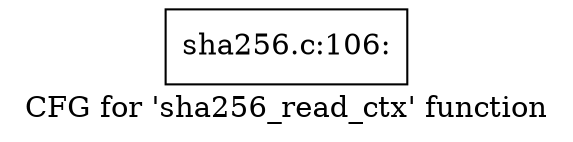 digraph "CFG for 'sha256_read_ctx' function" {
	label="CFG for 'sha256_read_ctx' function";

	Node0xcf79f60 [shape=record,label="{sha256.c:106:}"];
}

